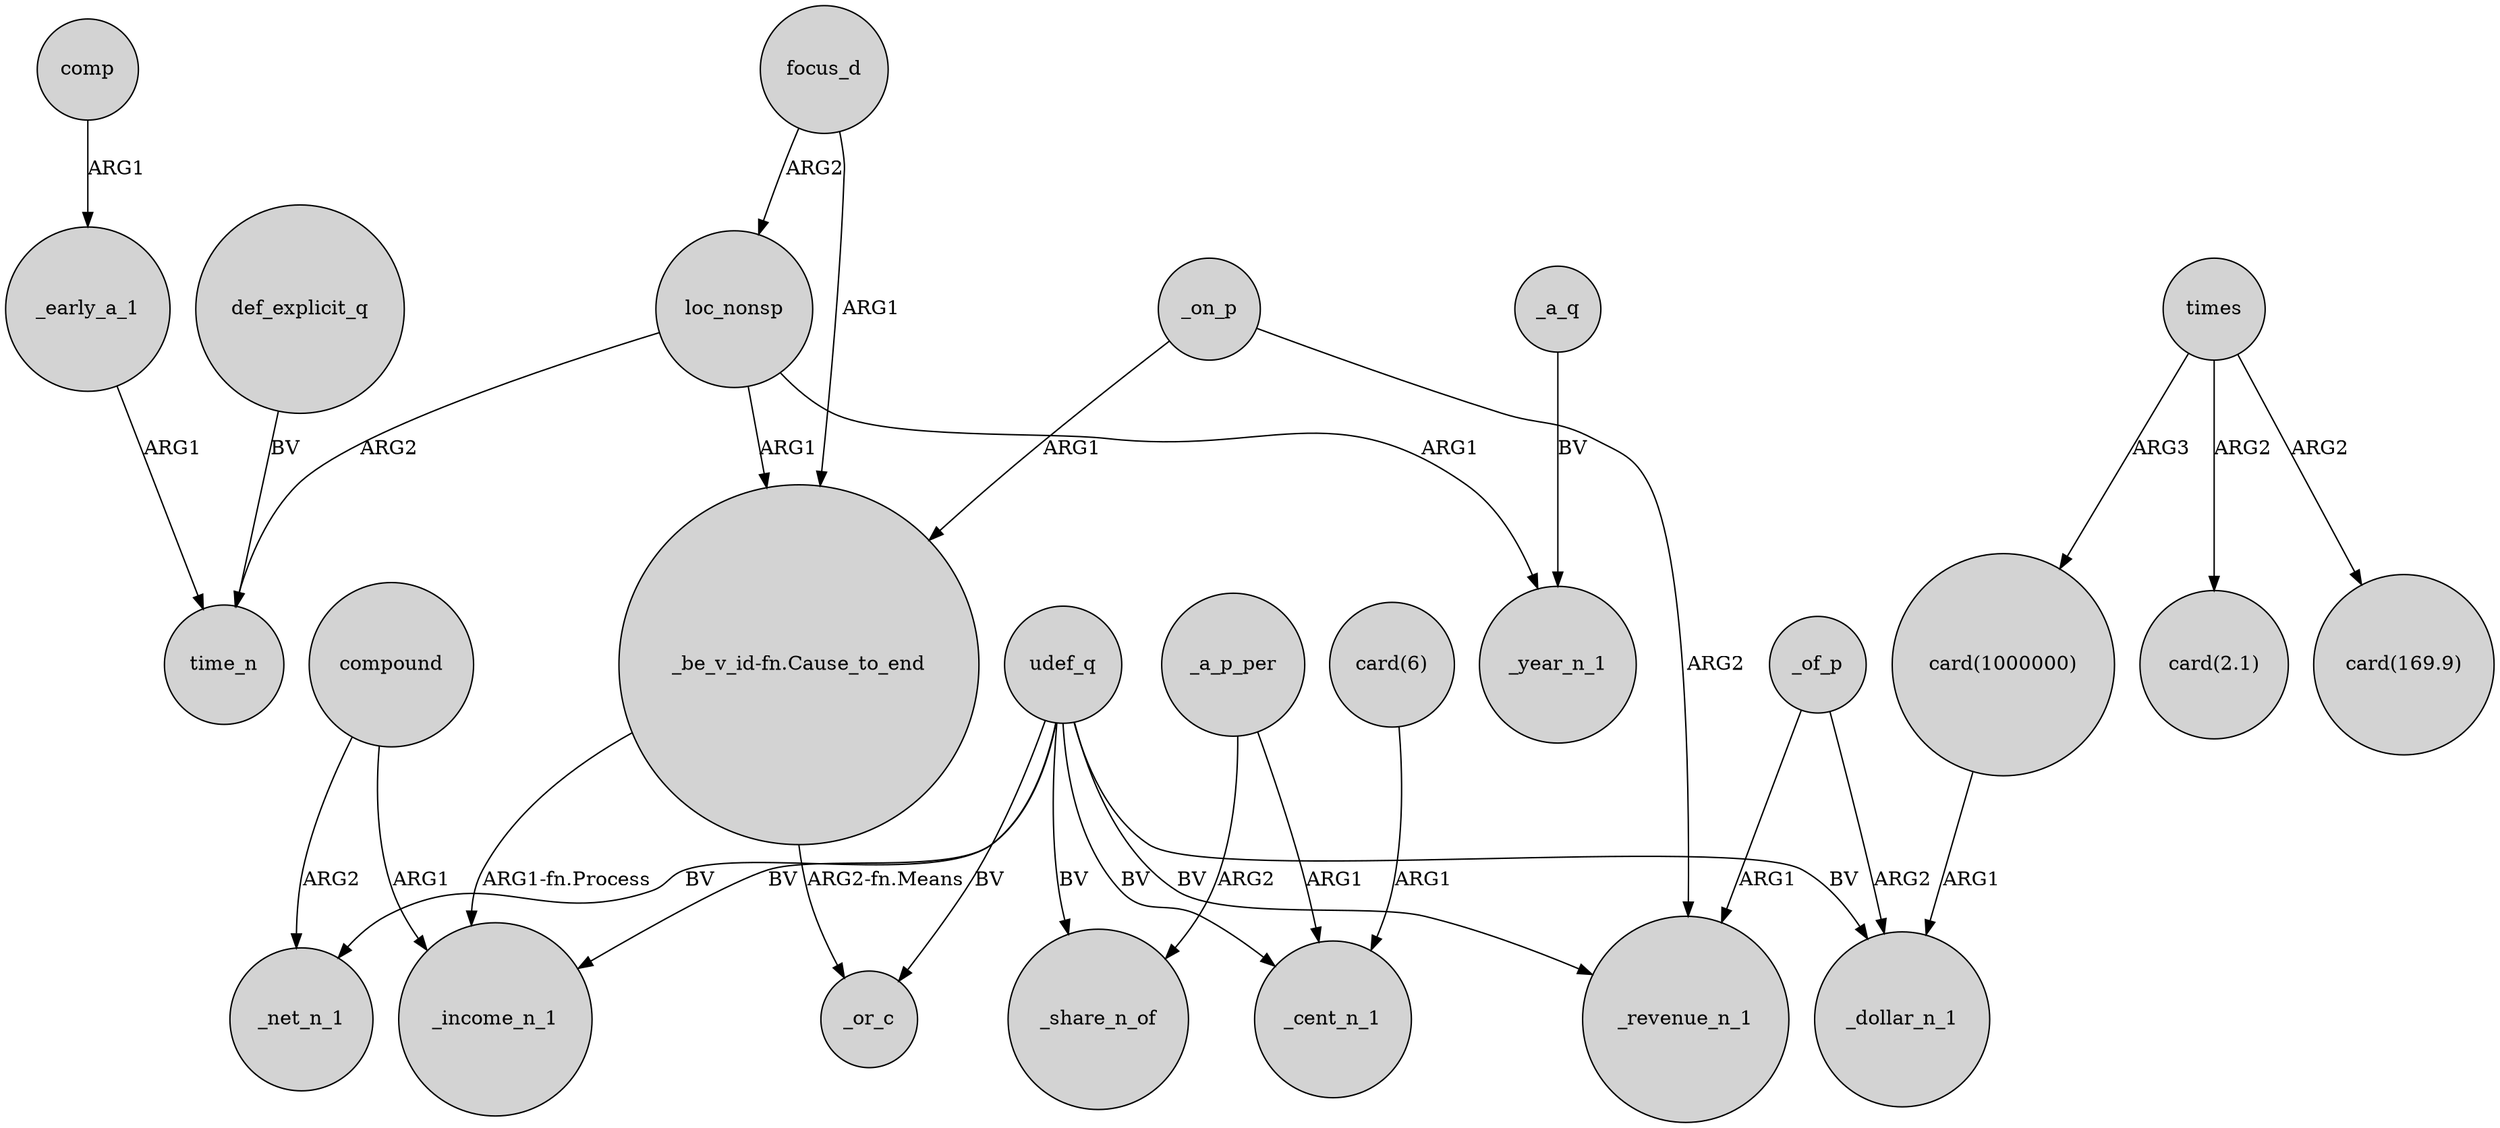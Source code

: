 digraph {
	node [shape=circle style=filled]
	_early_a_1 -> time_n [label=ARG1]
	times -> "card(2.1)" [label=ARG2]
	focus_d -> "_be_v_id-fn.Cause_to_end" [label=ARG1]
	compound -> _net_n_1 [label=ARG2]
	_a_p_per -> _cent_n_1 [label=ARG1]
	udef_q -> _income_n_1 [label=BV]
	loc_nonsp -> _year_n_1 [label=ARG1]
	times -> "card(1000000)" [label=ARG3]
	_on_p -> _revenue_n_1 [label=ARG2]
	_of_p -> _revenue_n_1 [label=ARG1]
	comp -> _early_a_1 [label=ARG1]
	focus_d -> loc_nonsp [label=ARG2]
	_a_q -> _year_n_1 [label=BV]
	"_be_v_id-fn.Cause_to_end" -> _or_c [label="ARG2-fn.Means"]
	udef_q -> _cent_n_1 [label=BV]
	"card(6)" -> _cent_n_1 [label=ARG1]
	loc_nonsp -> "_be_v_id-fn.Cause_to_end" [label=ARG1]
	udef_q -> _revenue_n_1 [label=BV]
	udef_q -> _or_c [label=BV]
	_on_p -> "_be_v_id-fn.Cause_to_end" [label=ARG1]
	"_be_v_id-fn.Cause_to_end" -> _income_n_1 [label="ARG1-fn.Process"]
	compound -> _income_n_1 [label=ARG1]
	_a_p_per -> _share_n_of [label=ARG2]
	udef_q -> _share_n_of [label=BV]
	udef_q -> _net_n_1 [label=BV]
	udef_q -> _dollar_n_1 [label=BV]
	"card(1000000)" -> _dollar_n_1 [label=ARG1]
	times -> "card(169.9)" [label=ARG2]
	def_explicit_q -> time_n [label=BV]
	loc_nonsp -> time_n [label=ARG2]
	_of_p -> _dollar_n_1 [label=ARG2]
}
